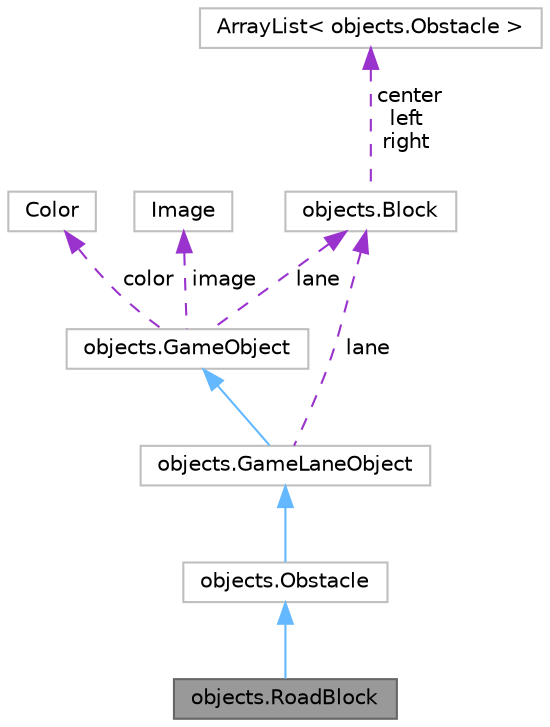 digraph "objects.RoadBlock"
{
 // LATEX_PDF_SIZE
  bgcolor="transparent";
  edge [fontname=Helvetica,fontsize=10,labelfontname=Helvetica,labelfontsize=10];
  node [fontname=Helvetica,fontsize=10,shape=box,height=0.2,width=0.4];
  Node1 [label="objects.RoadBlock",height=0.2,width=0.4,color="gray40", fillcolor="grey60", style="filled", fontcolor="black",tooltip=" "];
  Node2 -> Node1 [dir="back",color="steelblue1",style="solid"];
  Node2 [label="objects.Obstacle",height=0.2,width=0.4,color="grey75", fillcolor="white", style="filled",URL="$classobjects_1_1Obstacle.html",tooltip=" "];
  Node3 -> Node2 [dir="back",color="steelblue1",style="solid"];
  Node3 [label="objects.GameLaneObject",height=0.2,width=0.4,color="grey75", fillcolor="white", style="filled",URL="$classobjects_1_1GameLaneObject.html",tooltip=" "];
  Node4 -> Node3 [dir="back",color="steelblue1",style="solid"];
  Node4 [label="objects.GameObject",height=0.2,width=0.4,color="grey75", fillcolor="white", style="filled",URL="$classobjects_1_1GameObject.html",tooltip=" "];
  Node5 -> Node4 [dir="back",color="darkorchid3",style="dashed",label=" color" ];
  Node5 [label="Color",height=0.2,width=0.4,color="grey75", fillcolor="white", style="filled",tooltip=" "];
  Node6 -> Node4 [dir="back",color="darkorchid3",style="dashed",label=" image" ];
  Node6 [label="Image",height=0.2,width=0.4,color="grey75", fillcolor="white", style="filled",tooltip=" "];
  Node7 -> Node4 [dir="back",color="darkorchid3",style="dashed",label=" lane" ];
  Node7 [label="objects.Block",height=0.2,width=0.4,color="grey75", fillcolor="white", style="filled",URL="$classobjects_1_1Block.html",tooltip=" "];
  Node8 -> Node7 [dir="back",color="darkorchid3",style="dashed",label=" center\nleft\nright" ];
  Node8 [label="ArrayList\< objects.Obstacle \>",height=0.2,width=0.4,color="grey75", fillcolor="white", style="filled",tooltip=" "];
  Node7 -> Node3 [dir="back",color="darkorchid3",style="dashed",label=" lane" ];
}
